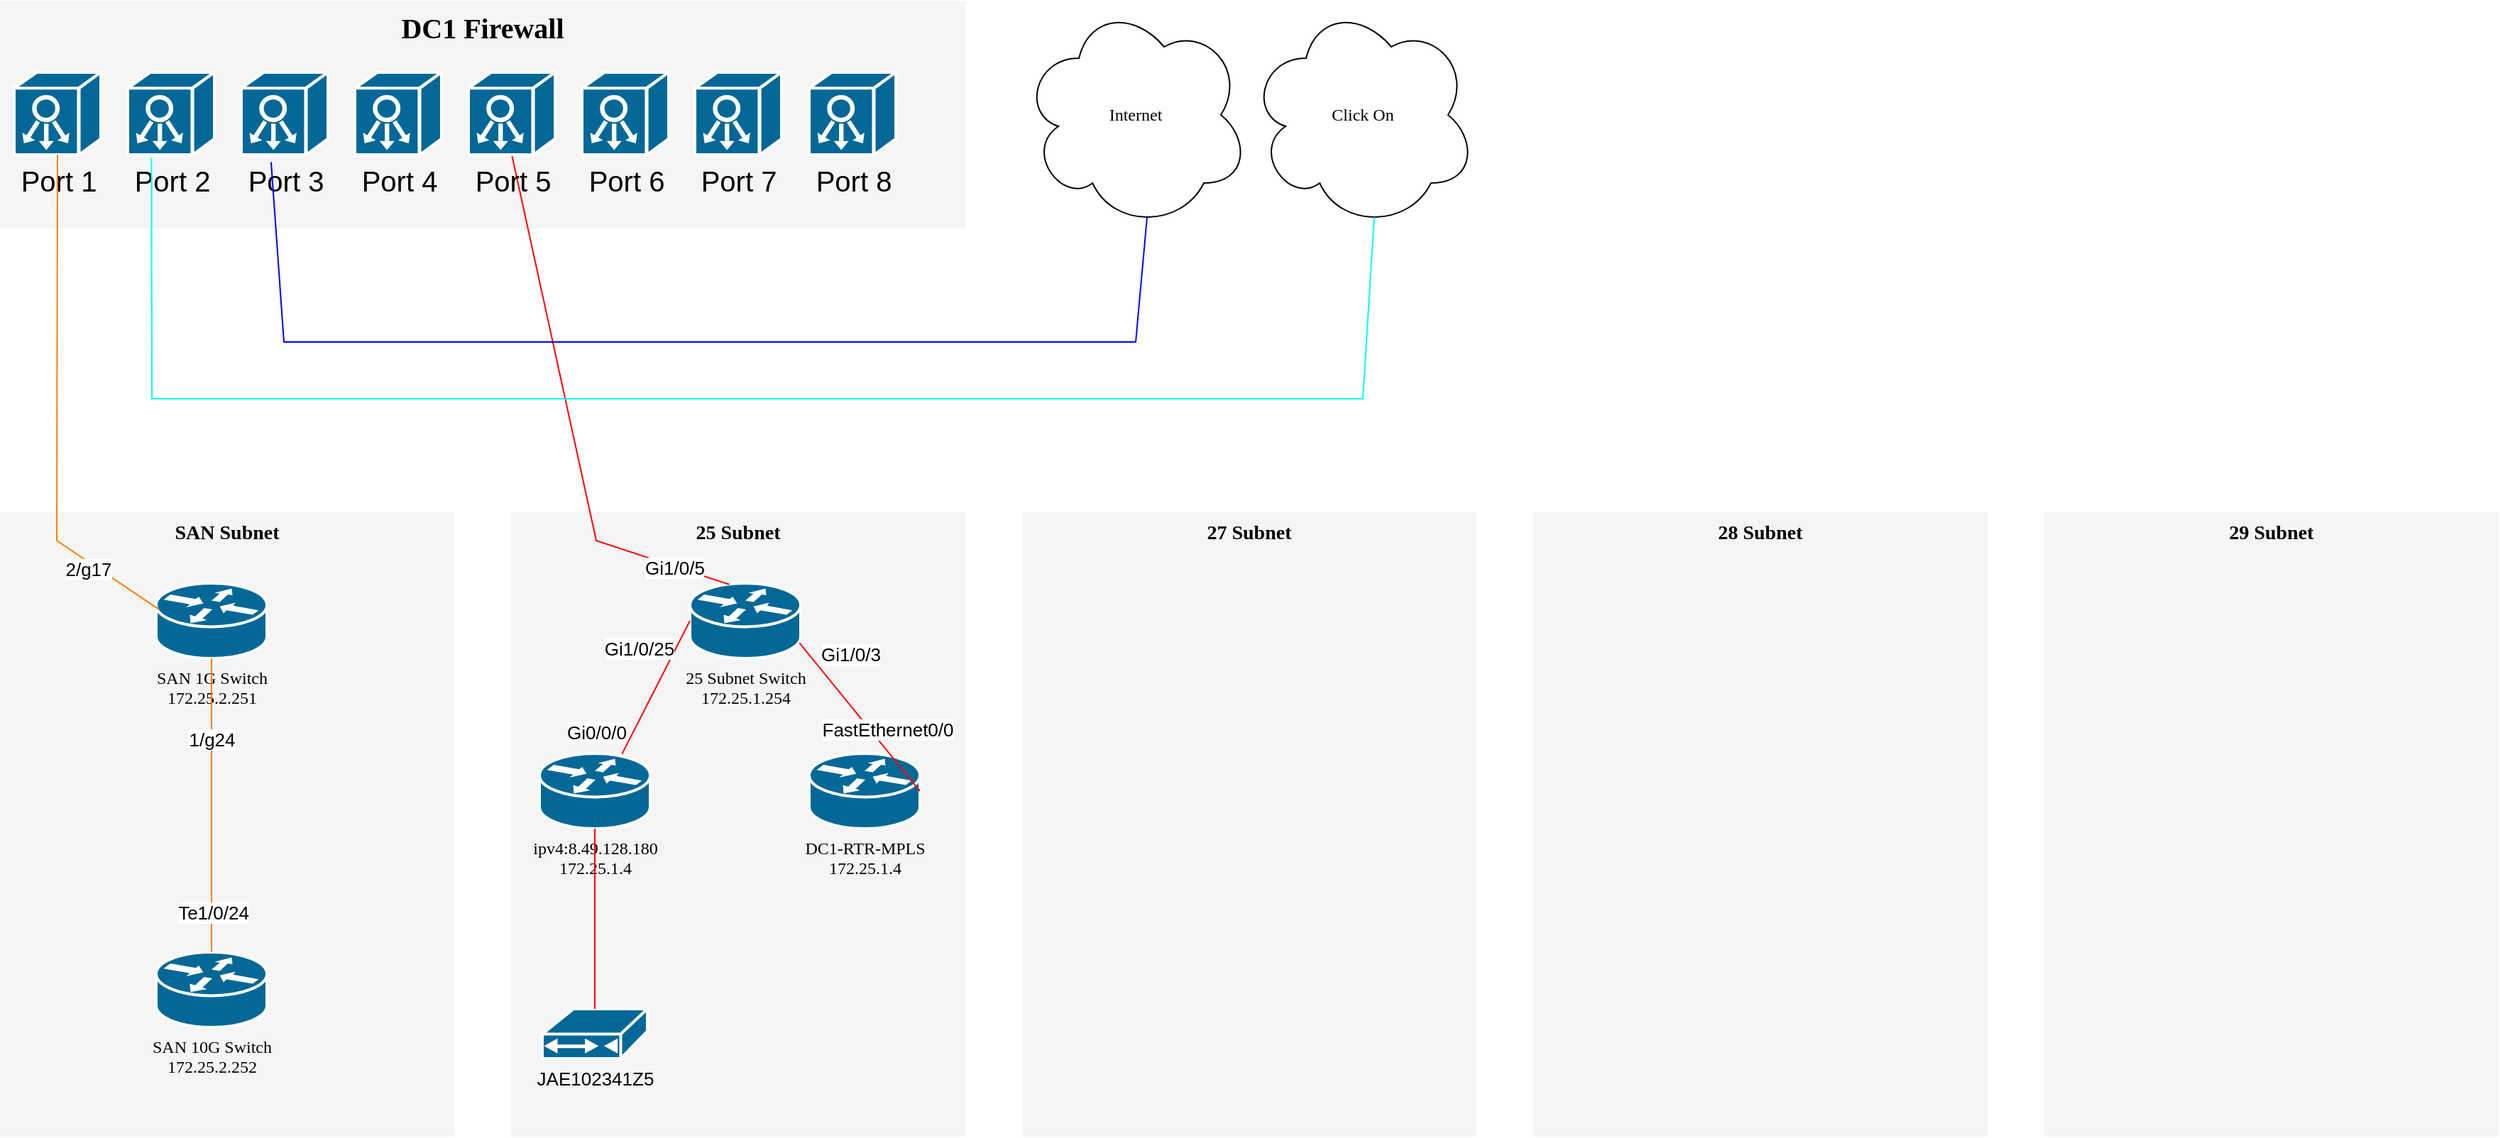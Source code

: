 <mxfile version="17.1.3" type="github">
  <diagram name="Page-1" id="c37626ed-c26b-45fb-9056-f9ebc6bb27b6">
    <mxGraphModel dx="1391" dy="915" grid="1" gridSize="10" guides="1" tooltips="1" connect="1" arrows="1" fold="1" page="1" pageScale="1" pageWidth="4000" pageHeight="3000" background="none" math="0" shadow="0">
      <root>
        <mxCell id="0" />
        <mxCell id="1" parent="0" />
        <mxCell id="3WLnzOLtjU4_gYLpF9Gq-33" value="SAN Subnet" style="whiteSpace=wrap;html=1;rounded=0;shadow=0;comic=0;strokeWidth=1;fontFamily=Verdana;fontSize=14;fillColor=#f5f5f5;strokeColor=none;fontStyle=1;verticalAlign=top;" vertex="1" parent="1">
          <mxGeometry x="40" y="400" width="320" height="440" as="geometry" />
        </mxCell>
        <mxCell id="3WLnzOLtjU4_gYLpF9Gq-20" value="25 Subnet" style="whiteSpace=wrap;html=1;rounded=0;shadow=0;comic=0;strokeWidth=1;fontFamily=Verdana;fontSize=14;fillColor=#f5f5f5;strokeColor=none;fontStyle=1;verticalAlign=top;" vertex="1" parent="1">
          <mxGeometry x="400" y="400" width="320" height="440" as="geometry" />
        </mxCell>
        <mxCell id="1c7a67bf8fd3230f-83" value="&lt;font style=&quot;font-size: 20px&quot;&gt;DC1 Firewall&lt;/font&gt;" style="whiteSpace=wrap;html=1;rounded=0;shadow=0;comic=0;strokeWidth=1;fontFamily=Verdana;fontSize=14;fillColor=#f5f5f5;strokeColor=none;verticalAlign=top;fontStyle=1" parent="1" vertex="1">
          <mxGeometry x="40" y="40" width="680" height="160" as="geometry" />
        </mxCell>
        <mxCell id="1c7a67bf8fd3230f-15" value="Internet" style="ellipse;shape=cloud;whiteSpace=wrap;html=1;rounded=0;shadow=0;comic=0;strokeWidth=1;fontFamily=Verdana;fontSize=12;" parent="1" vertex="1">
          <mxGeometry x="760" y="40" width="160" height="160" as="geometry" />
        </mxCell>
        <mxCell id="1c7a67bf8fd3230f-46" value="25 Subnet Switch&lt;br&gt;172.25.1.254" style="shape=mxgraph.cisco.routers.router;html=1;dashed=0;fillColor=#036897;strokeColor=#ffffff;strokeWidth=2;verticalLabelPosition=bottom;verticalAlign=top;rounded=0;shadow=0;comic=0;fontFamily=Verdana;fontSize=12;" parent="1" vertex="1">
          <mxGeometry x="526" y="450" width="78" height="53" as="geometry" />
        </mxCell>
        <mxCell id="3WLnzOLtjU4_gYLpF9Gq-2" value="" style="endArrow=none;html=1;rounded=0;entryX=0.5;entryY=1;entryDx=0;entryDy=0;entryPerimeter=0;exitX=0.355;exitY=0.017;exitDx=0;exitDy=0;exitPerimeter=0;fontColor=#FF0000;fillColor=#f8cecc;strokeColor=#FF0000;" edge="1" parent="1" source="1c7a67bf8fd3230f-46" target="3WLnzOLtjU4_gYLpF9Gq-9">
          <mxGeometry width="50" height="50" relative="1" as="geometry">
            <mxPoint x="850" y="470" as="sourcePoint" />
            <mxPoint x="1049.36" y="346.42" as="targetPoint" />
            <Array as="points">
              <mxPoint x="460" y="420" />
            </Array>
          </mxGeometry>
        </mxCell>
        <mxCell id="3WLnzOLtjU4_gYLpF9Gq-3" value="&lt;font style=&quot;font-size: 13px&quot;&gt;Gi1/0/5&lt;/font&gt;" style="edgeLabel;html=1;align=center;verticalAlign=middle;resizable=0;points=[];fontSize=13;" vertex="1" connectable="0" parent="3WLnzOLtjU4_gYLpF9Gq-2">
          <mxGeometry x="-0.791" relative="1" as="geometry">
            <mxPoint x="-1" as="offset" />
          </mxGeometry>
        </mxCell>
        <mxCell id="3WLnzOLtjU4_gYLpF9Gq-5" value="Port 1" style="shape=mxgraph.cisco.controllers_and_modules.system_controller;sketch=0;html=1;pointerEvents=1;dashed=0;fillColor=#036897;strokeColor=#ffffff;strokeWidth=2;verticalLabelPosition=bottom;verticalAlign=top;align=center;outlineConnect=0;fontSize=20;" vertex="1" parent="1">
          <mxGeometry x="50" y="90" width="61" height="58" as="geometry" />
        </mxCell>
        <mxCell id="3WLnzOLtjU4_gYLpF9Gq-6" value="Port 6" style="shape=mxgraph.cisco.controllers_and_modules.system_controller;sketch=0;html=1;pointerEvents=1;dashed=0;fillColor=#036897;strokeColor=#ffffff;strokeWidth=2;verticalLabelPosition=bottom;verticalAlign=top;align=center;outlineConnect=0;fontSize=20;" vertex="1" parent="1">
          <mxGeometry x="450" y="90" width="61" height="58" as="geometry" />
        </mxCell>
        <mxCell id="3WLnzOLtjU4_gYLpF9Gq-7" value="Port 7" style="shape=mxgraph.cisco.controllers_and_modules.system_controller;sketch=0;html=1;pointerEvents=1;dashed=0;fillColor=#036897;strokeColor=#ffffff;strokeWidth=2;verticalLabelPosition=bottom;verticalAlign=top;align=center;outlineConnect=0;fontSize=20;" vertex="1" parent="1">
          <mxGeometry x="529.5" y="90" width="61" height="58" as="geometry" />
        </mxCell>
        <mxCell id="3WLnzOLtjU4_gYLpF9Gq-8" value="Port 8" style="shape=mxgraph.cisco.controllers_and_modules.system_controller;sketch=0;html=1;pointerEvents=1;dashed=0;fillColor=#036897;strokeColor=#ffffff;strokeWidth=2;verticalLabelPosition=bottom;verticalAlign=top;align=center;outlineConnect=0;fontSize=20;" vertex="1" parent="1">
          <mxGeometry x="610" y="90" width="61" height="58" as="geometry" />
        </mxCell>
        <mxCell id="3WLnzOLtjU4_gYLpF9Gq-9" value="Port 5" style="shape=mxgraph.cisco.controllers_and_modules.system_controller;sketch=0;html=1;pointerEvents=1;dashed=0;fillColor=#036897;strokeColor=#ffffff;strokeWidth=2;verticalLabelPosition=bottom;verticalAlign=top;align=center;outlineConnect=0;fontSize=20;" vertex="1" parent="1">
          <mxGeometry x="370" y="90" width="61" height="58" as="geometry" />
        </mxCell>
        <mxCell id="3WLnzOLtjU4_gYLpF9Gq-10" value="Port 3" style="shape=mxgraph.cisco.controllers_and_modules.system_controller;sketch=0;html=1;pointerEvents=1;dashed=0;fillColor=#036897;strokeColor=#ffffff;strokeWidth=2;verticalLabelPosition=bottom;verticalAlign=top;align=center;outlineConnect=0;fontSize=20;" vertex="1" parent="1">
          <mxGeometry x="210" y="90" width="61" height="58" as="geometry" />
        </mxCell>
        <mxCell id="3WLnzOLtjU4_gYLpF9Gq-11" value="Port 4" style="shape=mxgraph.cisco.controllers_and_modules.system_controller;sketch=0;html=1;pointerEvents=1;dashed=0;fillColor=#036897;strokeColor=#ffffff;strokeWidth=2;verticalLabelPosition=bottom;verticalAlign=top;align=center;outlineConnect=0;fontSize=20;" vertex="1" parent="1">
          <mxGeometry x="290" y="90" width="61" height="58" as="geometry" />
        </mxCell>
        <mxCell id="3WLnzOLtjU4_gYLpF9Gq-12" value="Port 2" style="shape=mxgraph.cisco.controllers_and_modules.system_controller;sketch=0;html=1;pointerEvents=1;dashed=0;fillColor=#036897;strokeColor=#ffffff;strokeWidth=2;verticalLabelPosition=bottom;verticalAlign=top;align=center;outlineConnect=0;fontSize=20;" vertex="1" parent="1">
          <mxGeometry x="130" y="90" width="61" height="58" as="geometry" />
        </mxCell>
        <mxCell id="3WLnzOLtjU4_gYLpF9Gq-14" value="" style="endArrow=none;html=1;rounded=0;fontSize=20;entryX=0.344;entryY=1.091;entryDx=0;entryDy=0;entryPerimeter=0;exitX=0.55;exitY=0.95;exitDx=0;exitDy=0;exitPerimeter=0;strokeColor=#0000FF;" edge="1" parent="1" source="1c7a67bf8fd3230f-15" target="3WLnzOLtjU4_gYLpF9Gq-10">
          <mxGeometry width="50" height="50" relative="1" as="geometry">
            <mxPoint x="850" y="210" as="sourcePoint" />
            <mxPoint x="1680" y="510" as="targetPoint" />
            <Array as="points">
              <mxPoint x="840" y="280" />
              <mxPoint x="240" y="280" />
            </Array>
          </mxGeometry>
        </mxCell>
        <mxCell id="3WLnzOLtjU4_gYLpF9Gq-18" value="Click On" style="ellipse;shape=cloud;whiteSpace=wrap;html=1;rounded=0;shadow=0;comic=0;strokeWidth=1;fontFamily=Verdana;fontSize=12;" vertex="1" parent="1">
          <mxGeometry x="920" y="40" width="160" height="160" as="geometry" />
        </mxCell>
        <mxCell id="3WLnzOLtjU4_gYLpF9Gq-19" value="" style="endArrow=none;html=1;rounded=0;fontSize=20;exitX=0.55;exitY=0.95;exitDx=0;exitDy=0;exitPerimeter=0;entryX=0.274;entryY=1.042;entryDx=0;entryDy=0;entryPerimeter=0;strokeColor=#00FFFF;" edge="1" parent="1" source="3WLnzOLtjU4_gYLpF9Gq-18" target="3WLnzOLtjU4_gYLpF9Gq-12">
          <mxGeometry width="50" height="50" relative="1" as="geometry">
            <mxPoint x="1210" y="740" as="sourcePoint" />
            <mxPoint x="1230" y="710" as="targetPoint" />
            <Array as="points">
              <mxPoint x="1000" y="320" />
              <mxPoint x="147" y="320" />
            </Array>
          </mxGeometry>
        </mxCell>
        <mxCell id="3WLnzOLtjU4_gYLpF9Gq-21" value="DC1-RTR-MPLS&lt;br&gt;172.25.1.4" style="shape=mxgraph.cisco.routers.router;html=1;dashed=0;fillColor=#036897;strokeColor=#ffffff;strokeWidth=2;verticalLabelPosition=bottom;verticalAlign=top;rounded=0;shadow=0;comic=0;fontFamily=Verdana;fontSize=12;" vertex="1" parent="1">
          <mxGeometry x="610" y="570" width="78" height="53" as="geometry" />
        </mxCell>
        <mxCell id="3WLnzOLtjU4_gYLpF9Gq-24" value="ipv4:8.49.128.180&lt;br&gt;172.25.1.4" style="shape=mxgraph.cisco.routers.router;html=1;dashed=0;fillColor=#036897;strokeColor=#ffffff;strokeWidth=2;verticalLabelPosition=bottom;verticalAlign=top;rounded=0;shadow=0;comic=0;fontFamily=Verdana;fontSize=12;" vertex="1" parent="1">
          <mxGeometry x="420" y="570" width="78" height="53" as="geometry" />
        </mxCell>
        <mxCell id="3WLnzOLtjU4_gYLpF9Gq-25" value="JAE102341Z5" style="shape=mxgraph.cisco.modems_and_phones.cable_modem;sketch=0;html=1;pointerEvents=1;dashed=0;fillColor=#036897;strokeColor=#ffffff;strokeWidth=2;verticalLabelPosition=bottom;verticalAlign=top;align=center;outlineConnect=0;fontSize=13;" vertex="1" parent="1">
          <mxGeometry x="422" y="750" width="74" height="35" as="geometry" />
        </mxCell>
        <mxCell id="3WLnzOLtjU4_gYLpF9Gq-26" value="" style="endArrow=none;html=1;rounded=0;fontSize=13;exitX=1;exitY=0.5;exitDx=0;exitDy=0;exitPerimeter=0;entryX=0.989;entryY=0.794;entryDx=0;entryDy=0;entryPerimeter=0;strokeColor=#FF0000;" edge="1" parent="1" source="3WLnzOLtjU4_gYLpF9Gq-21" target="1c7a67bf8fd3230f-46">
          <mxGeometry width="50" height="50" relative="1" as="geometry">
            <mxPoint x="1180" y="620" as="sourcePoint" />
            <mxPoint x="600" y="470" as="targetPoint" />
          </mxGeometry>
        </mxCell>
        <mxCell id="3WLnzOLtjU4_gYLpF9Gq-29" value="FastEthernet0/0" style="edgeLabel;html=1;align=center;verticalAlign=middle;resizable=0;points=[];fontSize=13;rotation=0;" vertex="1" connectable="0" parent="3WLnzOLtjU4_gYLpF9Gq-26">
          <mxGeometry x="-0.668" y="-2" relative="1" as="geometry">
            <mxPoint x="-11" y="-25" as="offset" />
          </mxGeometry>
        </mxCell>
        <mxCell id="3WLnzOLtjU4_gYLpF9Gq-30" value="Gi1/0/3" style="edgeLabel;html=1;align=center;verticalAlign=middle;resizable=0;points=[];fontSize=13;" vertex="1" connectable="0" parent="3WLnzOLtjU4_gYLpF9Gq-26">
          <mxGeometry x="0.541" y="-1" relative="1" as="geometry">
            <mxPoint x="15" y="-16" as="offset" />
          </mxGeometry>
        </mxCell>
        <mxCell id="3WLnzOLtjU4_gYLpF9Gq-27" value="" style="endArrow=none;html=1;rounded=0;fontSize=13;exitX=0.745;exitY=0.008;exitDx=0;exitDy=0;exitPerimeter=0;entryX=0;entryY=0.5;entryDx=0;entryDy=0;entryPerimeter=0;strokeColor=#FF0000;" edge="1" parent="1" source="3WLnzOLtjU4_gYLpF9Gq-24" target="1c7a67bf8fd3230f-46">
          <mxGeometry width="50" height="50" relative="1" as="geometry">
            <mxPoint x="1180" y="620" as="sourcePoint" />
            <mxPoint x="1230" y="570" as="targetPoint" />
          </mxGeometry>
        </mxCell>
        <mxCell id="3WLnzOLtjU4_gYLpF9Gq-31" value="Gi1/0/25" style="edgeLabel;html=1;align=center;verticalAlign=middle;resizable=0;points=[];fontSize=13;" vertex="1" connectable="0" parent="3WLnzOLtjU4_gYLpF9Gq-27">
          <mxGeometry x="0.613" y="-2" relative="1" as="geometry">
            <mxPoint x="-29" as="offset" />
          </mxGeometry>
        </mxCell>
        <mxCell id="3WLnzOLtjU4_gYLpF9Gq-32" value="Gi0/0/0" style="edgeLabel;html=1;align=center;verticalAlign=middle;resizable=0;points=[];fontSize=13;" vertex="1" connectable="0" parent="3WLnzOLtjU4_gYLpF9Gq-27">
          <mxGeometry x="-0.833" y="-4" relative="1" as="geometry">
            <mxPoint x="-26" y="-9" as="offset" />
          </mxGeometry>
        </mxCell>
        <mxCell id="3WLnzOLtjU4_gYLpF9Gq-28" value="" style="endArrow=none;html=1;rounded=0;fontSize=13;exitX=0.5;exitY=0;exitDx=0;exitDy=0;exitPerimeter=0;entryX=0.5;entryY=1;entryDx=0;entryDy=0;entryPerimeter=0;strokeColor=#FF0000;" edge="1" parent="1" source="3WLnzOLtjU4_gYLpF9Gq-25" target="3WLnzOLtjU4_gYLpF9Gq-24">
          <mxGeometry width="50" height="50" relative="1" as="geometry">
            <mxPoint x="1180" y="620" as="sourcePoint" />
            <mxPoint x="1230" y="570" as="targetPoint" />
          </mxGeometry>
        </mxCell>
        <mxCell id="3WLnzOLtjU4_gYLpF9Gq-34" value="27 Subnet" style="whiteSpace=wrap;html=1;rounded=0;shadow=0;comic=0;strokeWidth=1;fontFamily=Verdana;fontSize=14;fillColor=#f5f5f5;strokeColor=none;fontStyle=1;verticalAlign=top;" vertex="1" parent="1">
          <mxGeometry x="760" y="400" width="320" height="440" as="geometry" />
        </mxCell>
        <mxCell id="3WLnzOLtjU4_gYLpF9Gq-35" value="28 Subnet" style="whiteSpace=wrap;html=1;rounded=0;shadow=0;comic=0;strokeWidth=1;fontFamily=Verdana;fontSize=14;fillColor=#f5f5f5;strokeColor=none;fontStyle=1;verticalAlign=top;" vertex="1" parent="1">
          <mxGeometry x="1120" y="400" width="320" height="440" as="geometry" />
        </mxCell>
        <mxCell id="3WLnzOLtjU4_gYLpF9Gq-36" value="29 Subnet" style="whiteSpace=wrap;html=1;rounded=0;shadow=0;comic=0;strokeWidth=1;fontFamily=Verdana;fontSize=14;fillColor=#f5f5f5;strokeColor=none;fontStyle=1;verticalAlign=top;" vertex="1" parent="1">
          <mxGeometry x="1480" y="400" width="320" height="440" as="geometry" />
        </mxCell>
        <mxCell id="3WLnzOLtjU4_gYLpF9Gq-37" value="SAN 1G Switch&lt;br&gt;172.25.2.251" style="shape=mxgraph.cisco.routers.router;html=1;dashed=0;fillColor=#036897;strokeColor=#ffffff;strokeWidth=2;verticalLabelPosition=bottom;verticalAlign=top;rounded=0;shadow=0;comic=0;fontFamily=Verdana;fontSize=12;" vertex="1" parent="1">
          <mxGeometry x="150" y="450" width="78" height="53" as="geometry" />
        </mxCell>
        <mxCell id="3WLnzOLtjU4_gYLpF9Gq-38" value="" style="endArrow=none;html=1;rounded=0;fontSize=13;fontColor=#FF0000;strokeColor=#FF8000;entryX=0.5;entryY=1;entryDx=0;entryDy=0;entryPerimeter=0;exitX=0.027;exitY=0.35;exitDx=0;exitDy=0;exitPerimeter=0;" edge="1" parent="1" source="3WLnzOLtjU4_gYLpF9Gq-37" target="3WLnzOLtjU4_gYLpF9Gq-5">
          <mxGeometry width="50" height="50" relative="1" as="geometry">
            <mxPoint x="670" y="490" as="sourcePoint" />
            <mxPoint x="720" y="440" as="targetPoint" />
            <Array as="points">
              <mxPoint x="80" y="420" />
            </Array>
          </mxGeometry>
        </mxCell>
        <mxCell id="3WLnzOLtjU4_gYLpF9Gq-39" value="&lt;font&gt;2/g17&lt;/font&gt;" style="edgeLabel;html=1;align=center;verticalAlign=middle;resizable=0;points=[];fontSize=13;fontColor=#000000;" vertex="1" connectable="0" parent="3WLnzOLtjU4_gYLpF9Gq-38">
          <mxGeometry x="-0.868" y="-2" relative="1" as="geometry">
            <mxPoint x="-32" y="-14" as="offset" />
          </mxGeometry>
        </mxCell>
        <mxCell id="3WLnzOLtjU4_gYLpF9Gq-40" value="SAN 10G Switch&lt;br&gt;172.25.2.252" style="shape=mxgraph.cisco.routers.router;html=1;dashed=0;fillColor=#036897;strokeColor=#ffffff;strokeWidth=2;verticalLabelPosition=bottom;verticalAlign=top;rounded=0;shadow=0;comic=0;fontFamily=Verdana;fontSize=12;" vertex="1" parent="1">
          <mxGeometry x="150" y="710" width="78" height="53" as="geometry" />
        </mxCell>
        <mxCell id="3WLnzOLtjU4_gYLpF9Gq-41" value="" style="endArrow=none;html=1;rounded=0;fontSize=13;fontColor=#000000;strokeColor=#FF8000;exitX=0.5;exitY=0;exitDx=0;exitDy=0;exitPerimeter=0;entryX=0.5;entryY=1;entryDx=0;entryDy=0;entryPerimeter=0;" edge="1" parent="1" source="3WLnzOLtjU4_gYLpF9Gq-40" target="3WLnzOLtjU4_gYLpF9Gq-37">
          <mxGeometry width="50" height="50" relative="1" as="geometry">
            <mxPoint x="670" y="490" as="sourcePoint" />
            <mxPoint x="720" y="440" as="targetPoint" />
          </mxGeometry>
        </mxCell>
        <mxCell id="3WLnzOLtjU4_gYLpF9Gq-42" value="1/g24" style="edgeLabel;html=1;align=center;verticalAlign=middle;resizable=0;points=[];fontSize=13;fontColor=#000000;" vertex="1" connectable="0" parent="3WLnzOLtjU4_gYLpF9Gq-41">
          <mxGeometry x="0.196" y="-1" relative="1" as="geometry">
            <mxPoint x="-1" y="-26" as="offset" />
          </mxGeometry>
        </mxCell>
        <mxCell id="3WLnzOLtjU4_gYLpF9Gq-43" value="Te1/0/24" style="edgeLabel;html=1;align=center;verticalAlign=middle;resizable=0;points=[];fontSize=13;fontColor=#000000;" vertex="1" connectable="0" parent="3WLnzOLtjU4_gYLpF9Gq-41">
          <mxGeometry x="-0.724" y="-1" relative="1" as="geometry">
            <mxPoint as="offset" />
          </mxGeometry>
        </mxCell>
      </root>
    </mxGraphModel>
  </diagram>
</mxfile>
